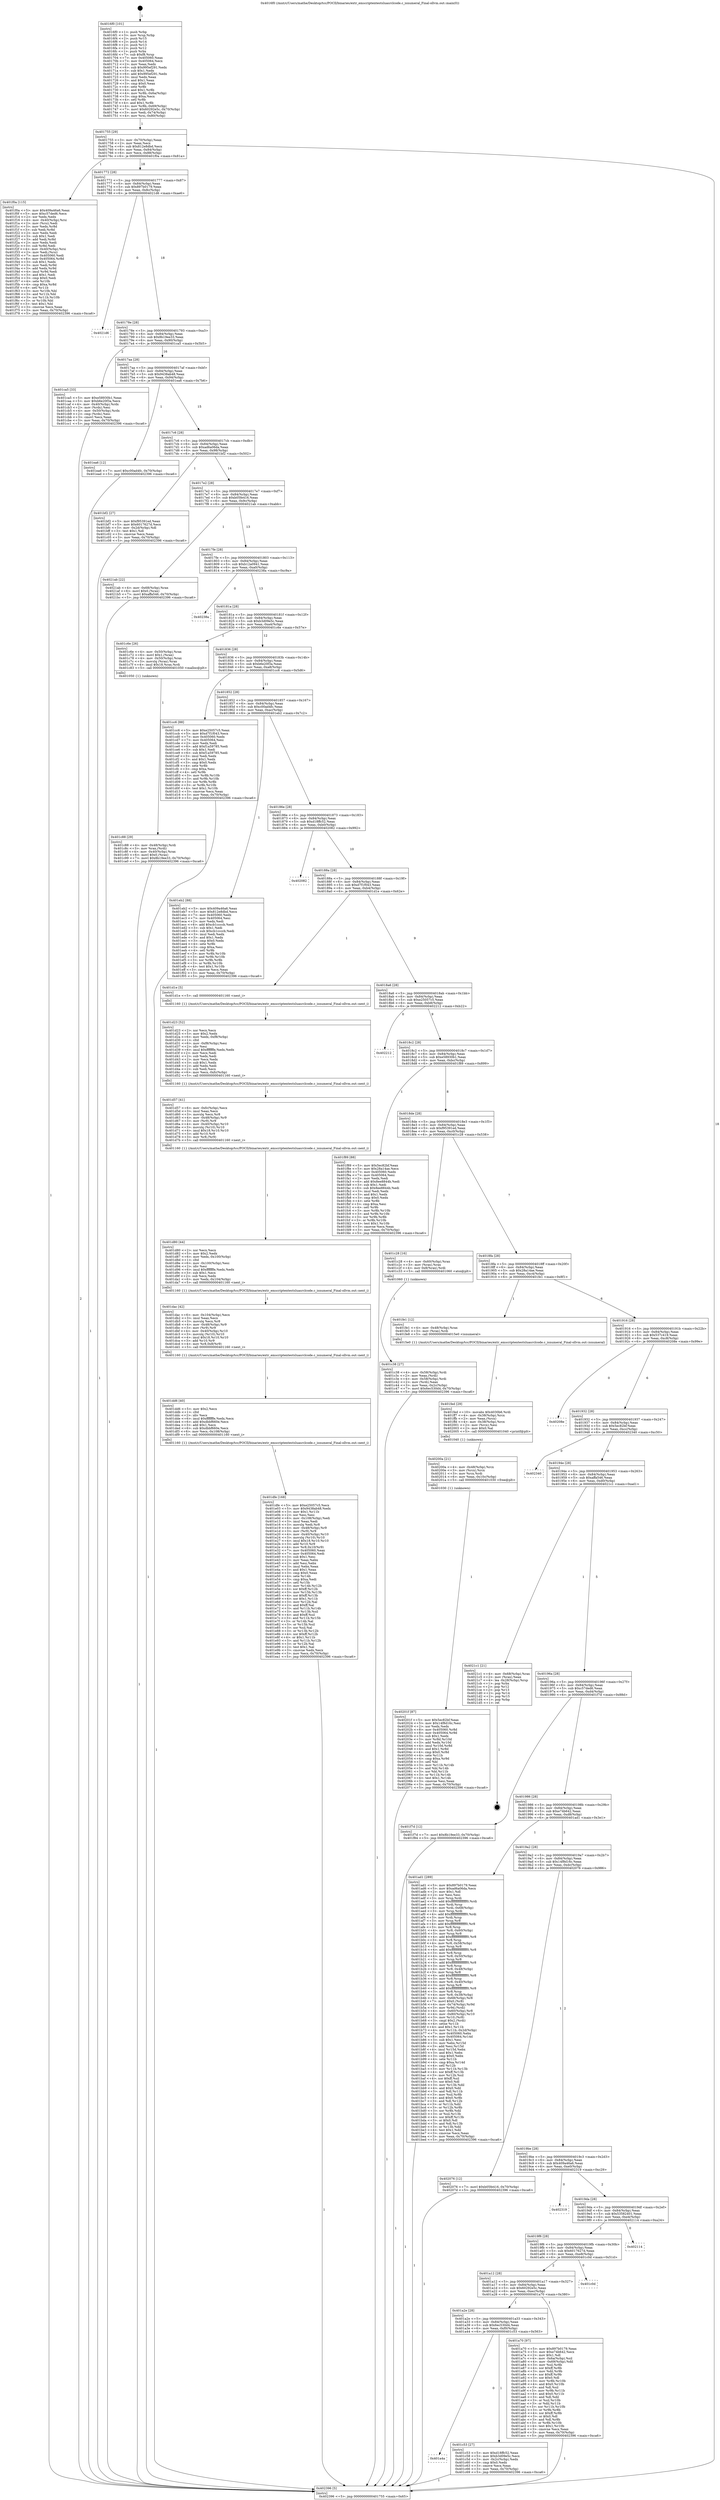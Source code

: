 digraph "0x4016f0" {
  label = "0x4016f0 (/mnt/c/Users/mathe/Desktop/tcc/POCII/binaries/extr_emscriptentestsluasrclcode.c_isnumeral_Final-ollvm.out::main(0))"
  labelloc = "t"
  node[shape=record]

  Entry [label="",width=0.3,height=0.3,shape=circle,fillcolor=black,style=filled]
  "0x401755" [label="{
     0x401755 [29]\l
     | [instrs]\l
     &nbsp;&nbsp;0x401755 \<+3\>: mov -0x70(%rbp),%eax\l
     &nbsp;&nbsp;0x401758 \<+2\>: mov %eax,%ecx\l
     &nbsp;&nbsp;0x40175a \<+6\>: sub $0x812e8dbd,%ecx\l
     &nbsp;&nbsp;0x401760 \<+6\>: mov %eax,-0x84(%rbp)\l
     &nbsp;&nbsp;0x401766 \<+6\>: mov %ecx,-0x88(%rbp)\l
     &nbsp;&nbsp;0x40176c \<+6\>: je 0000000000401f0a \<main+0x81a\>\l
  }"]
  "0x401f0a" [label="{
     0x401f0a [115]\l
     | [instrs]\l
     &nbsp;&nbsp;0x401f0a \<+5\>: mov $0x409a46a6,%eax\l
     &nbsp;&nbsp;0x401f0f \<+5\>: mov $0xc57ded6,%ecx\l
     &nbsp;&nbsp;0x401f14 \<+2\>: xor %edx,%edx\l
     &nbsp;&nbsp;0x401f16 \<+4\>: mov -0x40(%rbp),%rsi\l
     &nbsp;&nbsp;0x401f1a \<+2\>: mov (%rsi),%edi\l
     &nbsp;&nbsp;0x401f1c \<+3\>: mov %edx,%r8d\l
     &nbsp;&nbsp;0x401f1f \<+3\>: sub %edi,%r8d\l
     &nbsp;&nbsp;0x401f22 \<+2\>: mov %edx,%edi\l
     &nbsp;&nbsp;0x401f24 \<+3\>: sub $0x1,%edi\l
     &nbsp;&nbsp;0x401f27 \<+3\>: add %edi,%r8d\l
     &nbsp;&nbsp;0x401f2a \<+2\>: mov %edx,%edi\l
     &nbsp;&nbsp;0x401f2c \<+3\>: sub %r8d,%edi\l
     &nbsp;&nbsp;0x401f2f \<+4\>: mov -0x40(%rbp),%rsi\l
     &nbsp;&nbsp;0x401f33 \<+2\>: mov %edi,(%rsi)\l
     &nbsp;&nbsp;0x401f35 \<+7\>: mov 0x405060,%edi\l
     &nbsp;&nbsp;0x401f3c \<+8\>: mov 0x405064,%r8d\l
     &nbsp;&nbsp;0x401f44 \<+3\>: sub $0x1,%edx\l
     &nbsp;&nbsp;0x401f47 \<+3\>: mov %edi,%r9d\l
     &nbsp;&nbsp;0x401f4a \<+3\>: add %edx,%r9d\l
     &nbsp;&nbsp;0x401f4d \<+4\>: imul %r9d,%edi\l
     &nbsp;&nbsp;0x401f51 \<+3\>: and $0x1,%edi\l
     &nbsp;&nbsp;0x401f54 \<+3\>: cmp $0x0,%edi\l
     &nbsp;&nbsp;0x401f57 \<+4\>: sete %r10b\l
     &nbsp;&nbsp;0x401f5b \<+4\>: cmp $0xa,%r8d\l
     &nbsp;&nbsp;0x401f5f \<+4\>: setl %r11b\l
     &nbsp;&nbsp;0x401f63 \<+3\>: mov %r10b,%bl\l
     &nbsp;&nbsp;0x401f66 \<+3\>: and %r11b,%bl\l
     &nbsp;&nbsp;0x401f69 \<+3\>: xor %r11b,%r10b\l
     &nbsp;&nbsp;0x401f6c \<+3\>: or %r10b,%bl\l
     &nbsp;&nbsp;0x401f6f \<+3\>: test $0x1,%bl\l
     &nbsp;&nbsp;0x401f72 \<+3\>: cmovne %ecx,%eax\l
     &nbsp;&nbsp;0x401f75 \<+3\>: mov %eax,-0x70(%rbp)\l
     &nbsp;&nbsp;0x401f78 \<+5\>: jmp 0000000000402396 \<main+0xca6\>\l
  }"]
  "0x401772" [label="{
     0x401772 [28]\l
     | [instrs]\l
     &nbsp;&nbsp;0x401772 \<+5\>: jmp 0000000000401777 \<main+0x87\>\l
     &nbsp;&nbsp;0x401777 \<+6\>: mov -0x84(%rbp),%eax\l
     &nbsp;&nbsp;0x40177d \<+5\>: sub $0x897b0179,%eax\l
     &nbsp;&nbsp;0x401782 \<+6\>: mov %eax,-0x8c(%rbp)\l
     &nbsp;&nbsp;0x401788 \<+6\>: je 00000000004021d6 \<main+0xae6\>\l
  }"]
  Exit [label="",width=0.3,height=0.3,shape=circle,fillcolor=black,style=filled,peripheries=2]
  "0x4021d6" [label="{
     0x4021d6\l
  }", style=dashed]
  "0x40178e" [label="{
     0x40178e [28]\l
     | [instrs]\l
     &nbsp;&nbsp;0x40178e \<+5\>: jmp 0000000000401793 \<main+0xa3\>\l
     &nbsp;&nbsp;0x401793 \<+6\>: mov -0x84(%rbp),%eax\l
     &nbsp;&nbsp;0x401799 \<+5\>: sub $0x8b19ee33,%eax\l
     &nbsp;&nbsp;0x40179e \<+6\>: mov %eax,-0x90(%rbp)\l
     &nbsp;&nbsp;0x4017a4 \<+6\>: je 0000000000401ca5 \<main+0x5b5\>\l
  }"]
  "0x40201f" [label="{
     0x40201f [87]\l
     | [instrs]\l
     &nbsp;&nbsp;0x40201f \<+5\>: mov $0x5ec82bf,%eax\l
     &nbsp;&nbsp;0x402024 \<+5\>: mov $0x14f8d16c,%esi\l
     &nbsp;&nbsp;0x402029 \<+2\>: xor %edx,%edx\l
     &nbsp;&nbsp;0x40202b \<+8\>: mov 0x405060,%r8d\l
     &nbsp;&nbsp;0x402033 \<+8\>: mov 0x405064,%r9d\l
     &nbsp;&nbsp;0x40203b \<+3\>: sub $0x1,%edx\l
     &nbsp;&nbsp;0x40203e \<+3\>: mov %r8d,%r10d\l
     &nbsp;&nbsp;0x402041 \<+3\>: add %edx,%r10d\l
     &nbsp;&nbsp;0x402044 \<+4\>: imul %r10d,%r8d\l
     &nbsp;&nbsp;0x402048 \<+4\>: and $0x1,%r8d\l
     &nbsp;&nbsp;0x40204c \<+4\>: cmp $0x0,%r8d\l
     &nbsp;&nbsp;0x402050 \<+4\>: sete %r11b\l
     &nbsp;&nbsp;0x402054 \<+4\>: cmp $0xa,%r9d\l
     &nbsp;&nbsp;0x402058 \<+3\>: setl %bl\l
     &nbsp;&nbsp;0x40205b \<+3\>: mov %r11b,%r14b\l
     &nbsp;&nbsp;0x40205e \<+3\>: and %bl,%r14b\l
     &nbsp;&nbsp;0x402061 \<+3\>: xor %bl,%r11b\l
     &nbsp;&nbsp;0x402064 \<+3\>: or %r11b,%r14b\l
     &nbsp;&nbsp;0x402067 \<+4\>: test $0x1,%r14b\l
     &nbsp;&nbsp;0x40206b \<+3\>: cmovne %esi,%eax\l
     &nbsp;&nbsp;0x40206e \<+3\>: mov %eax,-0x70(%rbp)\l
     &nbsp;&nbsp;0x402071 \<+5\>: jmp 0000000000402396 \<main+0xca6\>\l
  }"]
  "0x401ca5" [label="{
     0x401ca5 [33]\l
     | [instrs]\l
     &nbsp;&nbsp;0x401ca5 \<+5\>: mov $0xe58930b1,%eax\l
     &nbsp;&nbsp;0x401caa \<+5\>: mov $0xb6e20f3a,%ecx\l
     &nbsp;&nbsp;0x401caf \<+4\>: mov -0x40(%rbp),%rdx\l
     &nbsp;&nbsp;0x401cb3 \<+2\>: mov (%rdx),%esi\l
     &nbsp;&nbsp;0x401cb5 \<+4\>: mov -0x50(%rbp),%rdx\l
     &nbsp;&nbsp;0x401cb9 \<+2\>: cmp (%rdx),%esi\l
     &nbsp;&nbsp;0x401cbb \<+3\>: cmovl %ecx,%eax\l
     &nbsp;&nbsp;0x401cbe \<+3\>: mov %eax,-0x70(%rbp)\l
     &nbsp;&nbsp;0x401cc1 \<+5\>: jmp 0000000000402396 \<main+0xca6\>\l
  }"]
  "0x4017aa" [label="{
     0x4017aa [28]\l
     | [instrs]\l
     &nbsp;&nbsp;0x4017aa \<+5\>: jmp 00000000004017af \<main+0xbf\>\l
     &nbsp;&nbsp;0x4017af \<+6\>: mov -0x84(%rbp),%eax\l
     &nbsp;&nbsp;0x4017b5 \<+5\>: sub $0x9438ab48,%eax\l
     &nbsp;&nbsp;0x4017ba \<+6\>: mov %eax,-0x94(%rbp)\l
     &nbsp;&nbsp;0x4017c0 \<+6\>: je 0000000000401ea6 \<main+0x7b6\>\l
  }"]
  "0x40200a" [label="{
     0x40200a [21]\l
     | [instrs]\l
     &nbsp;&nbsp;0x40200a \<+4\>: mov -0x48(%rbp),%rcx\l
     &nbsp;&nbsp;0x40200e \<+3\>: mov (%rcx),%rcx\l
     &nbsp;&nbsp;0x402011 \<+3\>: mov %rcx,%rdi\l
     &nbsp;&nbsp;0x402014 \<+6\>: mov %eax,-0x10c(%rbp)\l
     &nbsp;&nbsp;0x40201a \<+5\>: call 0000000000401030 \<free@plt\>\l
     | [calls]\l
     &nbsp;&nbsp;0x401030 \{1\} (unknown)\l
  }"]
  "0x401ea6" [label="{
     0x401ea6 [12]\l
     | [instrs]\l
     &nbsp;&nbsp;0x401ea6 \<+7\>: movl $0xc00ad4fc,-0x70(%rbp)\l
     &nbsp;&nbsp;0x401ead \<+5\>: jmp 0000000000402396 \<main+0xca6\>\l
  }"]
  "0x4017c6" [label="{
     0x4017c6 [28]\l
     | [instrs]\l
     &nbsp;&nbsp;0x4017c6 \<+5\>: jmp 00000000004017cb \<main+0xdb\>\l
     &nbsp;&nbsp;0x4017cb \<+6\>: mov -0x84(%rbp),%eax\l
     &nbsp;&nbsp;0x4017d1 \<+5\>: sub $0xad6a06da,%eax\l
     &nbsp;&nbsp;0x4017d6 \<+6\>: mov %eax,-0x98(%rbp)\l
     &nbsp;&nbsp;0x4017dc \<+6\>: je 0000000000401bf2 \<main+0x502\>\l
  }"]
  "0x401fed" [label="{
     0x401fed [29]\l
     | [instrs]\l
     &nbsp;&nbsp;0x401fed \<+10\>: movabs $0x4030b6,%rdi\l
     &nbsp;&nbsp;0x401ff7 \<+4\>: mov -0x38(%rbp),%rcx\l
     &nbsp;&nbsp;0x401ffb \<+2\>: mov %eax,(%rcx)\l
     &nbsp;&nbsp;0x401ffd \<+4\>: mov -0x38(%rbp),%rcx\l
     &nbsp;&nbsp;0x402001 \<+2\>: mov (%rcx),%esi\l
     &nbsp;&nbsp;0x402003 \<+2\>: mov $0x0,%al\l
     &nbsp;&nbsp;0x402005 \<+5\>: call 0000000000401040 \<printf@plt\>\l
     | [calls]\l
     &nbsp;&nbsp;0x401040 \{1\} (unknown)\l
  }"]
  "0x401bf2" [label="{
     0x401bf2 [27]\l
     | [instrs]\l
     &nbsp;&nbsp;0x401bf2 \<+5\>: mov $0xf95391ed,%eax\l
     &nbsp;&nbsp;0x401bf7 \<+5\>: mov $0x6017627d,%ecx\l
     &nbsp;&nbsp;0x401bfc \<+3\>: mov -0x2d(%rbp),%dl\l
     &nbsp;&nbsp;0x401bff \<+3\>: test $0x1,%dl\l
     &nbsp;&nbsp;0x401c02 \<+3\>: cmovne %ecx,%eax\l
     &nbsp;&nbsp;0x401c05 \<+3\>: mov %eax,-0x70(%rbp)\l
     &nbsp;&nbsp;0x401c08 \<+5\>: jmp 0000000000402396 \<main+0xca6\>\l
  }"]
  "0x4017e2" [label="{
     0x4017e2 [28]\l
     | [instrs]\l
     &nbsp;&nbsp;0x4017e2 \<+5\>: jmp 00000000004017e7 \<main+0xf7\>\l
     &nbsp;&nbsp;0x4017e7 \<+6\>: mov -0x84(%rbp),%eax\l
     &nbsp;&nbsp;0x4017ed \<+5\>: sub $0xb05fe416,%eax\l
     &nbsp;&nbsp;0x4017f2 \<+6\>: mov %eax,-0x9c(%rbp)\l
     &nbsp;&nbsp;0x4017f8 \<+6\>: je 00000000004021ab \<main+0xabb\>\l
  }"]
  "0x401dfe" [label="{
     0x401dfe [168]\l
     | [instrs]\l
     &nbsp;&nbsp;0x401dfe \<+5\>: mov $0xe25057c5,%ecx\l
     &nbsp;&nbsp;0x401e03 \<+5\>: mov $0x9438ab48,%edx\l
     &nbsp;&nbsp;0x401e08 \<+3\>: mov $0x1,%r11b\l
     &nbsp;&nbsp;0x401e0b \<+2\>: xor %esi,%esi\l
     &nbsp;&nbsp;0x401e0d \<+6\>: mov -0x108(%rbp),%edi\l
     &nbsp;&nbsp;0x401e13 \<+3\>: imul %eax,%edi\l
     &nbsp;&nbsp;0x401e16 \<+3\>: movslq %edi,%r8\l
     &nbsp;&nbsp;0x401e19 \<+4\>: mov -0x48(%rbp),%r9\l
     &nbsp;&nbsp;0x401e1d \<+3\>: mov (%r9),%r9\l
     &nbsp;&nbsp;0x401e20 \<+4\>: mov -0x40(%rbp),%r10\l
     &nbsp;&nbsp;0x401e24 \<+3\>: movslq (%r10),%r10\l
     &nbsp;&nbsp;0x401e27 \<+4\>: imul $0x18,%r10,%r10\l
     &nbsp;&nbsp;0x401e2b \<+3\>: add %r10,%r9\l
     &nbsp;&nbsp;0x401e2e \<+4\>: mov %r8,0x10(%r9)\l
     &nbsp;&nbsp;0x401e32 \<+7\>: mov 0x405060,%eax\l
     &nbsp;&nbsp;0x401e39 \<+7\>: mov 0x405064,%edi\l
     &nbsp;&nbsp;0x401e40 \<+3\>: sub $0x1,%esi\l
     &nbsp;&nbsp;0x401e43 \<+2\>: mov %eax,%ebx\l
     &nbsp;&nbsp;0x401e45 \<+2\>: add %esi,%ebx\l
     &nbsp;&nbsp;0x401e47 \<+3\>: imul %ebx,%eax\l
     &nbsp;&nbsp;0x401e4a \<+3\>: and $0x1,%eax\l
     &nbsp;&nbsp;0x401e4d \<+3\>: cmp $0x0,%eax\l
     &nbsp;&nbsp;0x401e50 \<+4\>: sete %r14b\l
     &nbsp;&nbsp;0x401e54 \<+3\>: cmp $0xa,%edi\l
     &nbsp;&nbsp;0x401e57 \<+4\>: setl %r15b\l
     &nbsp;&nbsp;0x401e5b \<+3\>: mov %r14b,%r12b\l
     &nbsp;&nbsp;0x401e5e \<+4\>: xor $0xff,%r12b\l
     &nbsp;&nbsp;0x401e62 \<+3\>: mov %r15b,%r13b\l
     &nbsp;&nbsp;0x401e65 \<+4\>: xor $0xff,%r13b\l
     &nbsp;&nbsp;0x401e69 \<+4\>: xor $0x1,%r11b\l
     &nbsp;&nbsp;0x401e6d \<+3\>: mov %r12b,%al\l
     &nbsp;&nbsp;0x401e70 \<+2\>: and $0xff,%al\l
     &nbsp;&nbsp;0x401e72 \<+3\>: and %r11b,%r14b\l
     &nbsp;&nbsp;0x401e75 \<+3\>: mov %r13b,%sil\l
     &nbsp;&nbsp;0x401e78 \<+4\>: and $0xff,%sil\l
     &nbsp;&nbsp;0x401e7c \<+3\>: and %r11b,%r15b\l
     &nbsp;&nbsp;0x401e7f \<+3\>: or %r14b,%al\l
     &nbsp;&nbsp;0x401e82 \<+3\>: or %r15b,%sil\l
     &nbsp;&nbsp;0x401e85 \<+3\>: xor %sil,%al\l
     &nbsp;&nbsp;0x401e88 \<+3\>: or %r13b,%r12b\l
     &nbsp;&nbsp;0x401e8b \<+4\>: xor $0xff,%r12b\l
     &nbsp;&nbsp;0x401e8f \<+4\>: or $0x1,%r11b\l
     &nbsp;&nbsp;0x401e93 \<+3\>: and %r11b,%r12b\l
     &nbsp;&nbsp;0x401e96 \<+3\>: or %r12b,%al\l
     &nbsp;&nbsp;0x401e99 \<+2\>: test $0x1,%al\l
     &nbsp;&nbsp;0x401e9b \<+3\>: cmovne %edx,%ecx\l
     &nbsp;&nbsp;0x401e9e \<+3\>: mov %ecx,-0x70(%rbp)\l
     &nbsp;&nbsp;0x401ea1 \<+5\>: jmp 0000000000402396 \<main+0xca6\>\l
  }"]
  "0x4021ab" [label="{
     0x4021ab [22]\l
     | [instrs]\l
     &nbsp;&nbsp;0x4021ab \<+4\>: mov -0x68(%rbp),%rax\l
     &nbsp;&nbsp;0x4021af \<+6\>: movl $0x0,(%rax)\l
     &nbsp;&nbsp;0x4021b5 \<+7\>: movl $0xaffa546,-0x70(%rbp)\l
     &nbsp;&nbsp;0x4021bc \<+5\>: jmp 0000000000402396 \<main+0xca6\>\l
  }"]
  "0x4017fe" [label="{
     0x4017fe [28]\l
     | [instrs]\l
     &nbsp;&nbsp;0x4017fe \<+5\>: jmp 0000000000401803 \<main+0x113\>\l
     &nbsp;&nbsp;0x401803 \<+6\>: mov -0x84(%rbp),%eax\l
     &nbsp;&nbsp;0x401809 \<+5\>: sub $0xb12a0941,%eax\l
     &nbsp;&nbsp;0x40180e \<+6\>: mov %eax,-0xa0(%rbp)\l
     &nbsp;&nbsp;0x401814 \<+6\>: je 000000000040238a \<main+0xc9a\>\l
  }"]
  "0x401dd6" [label="{
     0x401dd6 [40]\l
     | [instrs]\l
     &nbsp;&nbsp;0x401dd6 \<+5\>: mov $0x2,%ecx\l
     &nbsp;&nbsp;0x401ddb \<+1\>: cltd\l
     &nbsp;&nbsp;0x401ddc \<+2\>: idiv %ecx\l
     &nbsp;&nbsp;0x401dde \<+6\>: imul $0xfffffffe,%edx,%ecx\l
     &nbsp;&nbsp;0x401de4 \<+6\>: add $0xdbbf660e,%ecx\l
     &nbsp;&nbsp;0x401dea \<+3\>: add $0x1,%ecx\l
     &nbsp;&nbsp;0x401ded \<+6\>: sub $0xdbbf660e,%ecx\l
     &nbsp;&nbsp;0x401df3 \<+6\>: mov %ecx,-0x108(%rbp)\l
     &nbsp;&nbsp;0x401df9 \<+5\>: call 0000000000401160 \<next_i\>\l
     | [calls]\l
     &nbsp;&nbsp;0x401160 \{1\} (/mnt/c/Users/mathe/Desktop/tcc/POCII/binaries/extr_emscriptentestsluasrclcode.c_isnumeral_Final-ollvm.out::next_i)\l
  }"]
  "0x40238a" [label="{
     0x40238a\l
  }", style=dashed]
  "0x40181a" [label="{
     0x40181a [28]\l
     | [instrs]\l
     &nbsp;&nbsp;0x40181a \<+5\>: jmp 000000000040181f \<main+0x12f\>\l
     &nbsp;&nbsp;0x40181f \<+6\>: mov -0x84(%rbp),%eax\l
     &nbsp;&nbsp;0x401825 \<+5\>: sub $0xb3d09e5c,%eax\l
     &nbsp;&nbsp;0x40182a \<+6\>: mov %eax,-0xa4(%rbp)\l
     &nbsp;&nbsp;0x401830 \<+6\>: je 0000000000401c6e \<main+0x57e\>\l
  }"]
  "0x401dac" [label="{
     0x401dac [42]\l
     | [instrs]\l
     &nbsp;&nbsp;0x401dac \<+6\>: mov -0x104(%rbp),%ecx\l
     &nbsp;&nbsp;0x401db2 \<+3\>: imul %eax,%ecx\l
     &nbsp;&nbsp;0x401db5 \<+3\>: movslq %ecx,%r8\l
     &nbsp;&nbsp;0x401db8 \<+4\>: mov -0x48(%rbp),%r9\l
     &nbsp;&nbsp;0x401dbc \<+3\>: mov (%r9),%r9\l
     &nbsp;&nbsp;0x401dbf \<+4\>: mov -0x40(%rbp),%r10\l
     &nbsp;&nbsp;0x401dc3 \<+3\>: movslq (%r10),%r10\l
     &nbsp;&nbsp;0x401dc6 \<+4\>: imul $0x18,%r10,%r10\l
     &nbsp;&nbsp;0x401dca \<+3\>: add %r10,%r9\l
     &nbsp;&nbsp;0x401dcd \<+4\>: mov %r8,0x8(%r9)\l
     &nbsp;&nbsp;0x401dd1 \<+5\>: call 0000000000401160 \<next_i\>\l
     | [calls]\l
     &nbsp;&nbsp;0x401160 \{1\} (/mnt/c/Users/mathe/Desktop/tcc/POCII/binaries/extr_emscriptentestsluasrclcode.c_isnumeral_Final-ollvm.out::next_i)\l
  }"]
  "0x401c6e" [label="{
     0x401c6e [26]\l
     | [instrs]\l
     &nbsp;&nbsp;0x401c6e \<+4\>: mov -0x50(%rbp),%rax\l
     &nbsp;&nbsp;0x401c72 \<+6\>: movl $0x1,(%rax)\l
     &nbsp;&nbsp;0x401c78 \<+4\>: mov -0x50(%rbp),%rax\l
     &nbsp;&nbsp;0x401c7c \<+3\>: movslq (%rax),%rax\l
     &nbsp;&nbsp;0x401c7f \<+4\>: imul $0x18,%rax,%rdi\l
     &nbsp;&nbsp;0x401c83 \<+5\>: call 0000000000401050 \<malloc@plt\>\l
     | [calls]\l
     &nbsp;&nbsp;0x401050 \{1\} (unknown)\l
  }"]
  "0x401836" [label="{
     0x401836 [28]\l
     | [instrs]\l
     &nbsp;&nbsp;0x401836 \<+5\>: jmp 000000000040183b \<main+0x14b\>\l
     &nbsp;&nbsp;0x40183b \<+6\>: mov -0x84(%rbp),%eax\l
     &nbsp;&nbsp;0x401841 \<+5\>: sub $0xb6e20f3a,%eax\l
     &nbsp;&nbsp;0x401846 \<+6\>: mov %eax,-0xa8(%rbp)\l
     &nbsp;&nbsp;0x40184c \<+6\>: je 0000000000401cc6 \<main+0x5d6\>\l
  }"]
  "0x401d80" [label="{
     0x401d80 [44]\l
     | [instrs]\l
     &nbsp;&nbsp;0x401d80 \<+2\>: xor %ecx,%ecx\l
     &nbsp;&nbsp;0x401d82 \<+5\>: mov $0x2,%edx\l
     &nbsp;&nbsp;0x401d87 \<+6\>: mov %edx,-0x100(%rbp)\l
     &nbsp;&nbsp;0x401d8d \<+1\>: cltd\l
     &nbsp;&nbsp;0x401d8e \<+6\>: mov -0x100(%rbp),%esi\l
     &nbsp;&nbsp;0x401d94 \<+2\>: idiv %esi\l
     &nbsp;&nbsp;0x401d96 \<+6\>: imul $0xfffffffe,%edx,%edx\l
     &nbsp;&nbsp;0x401d9c \<+3\>: sub $0x1,%ecx\l
     &nbsp;&nbsp;0x401d9f \<+2\>: sub %ecx,%edx\l
     &nbsp;&nbsp;0x401da1 \<+6\>: mov %edx,-0x104(%rbp)\l
     &nbsp;&nbsp;0x401da7 \<+5\>: call 0000000000401160 \<next_i\>\l
     | [calls]\l
     &nbsp;&nbsp;0x401160 \{1\} (/mnt/c/Users/mathe/Desktop/tcc/POCII/binaries/extr_emscriptentestsluasrclcode.c_isnumeral_Final-ollvm.out::next_i)\l
  }"]
  "0x401cc6" [label="{
     0x401cc6 [88]\l
     | [instrs]\l
     &nbsp;&nbsp;0x401cc6 \<+5\>: mov $0xe25057c5,%eax\l
     &nbsp;&nbsp;0x401ccb \<+5\>: mov $0xd7f1f043,%ecx\l
     &nbsp;&nbsp;0x401cd0 \<+7\>: mov 0x405060,%edx\l
     &nbsp;&nbsp;0x401cd7 \<+7\>: mov 0x405064,%esi\l
     &nbsp;&nbsp;0x401cde \<+2\>: mov %edx,%edi\l
     &nbsp;&nbsp;0x401ce0 \<+6\>: add $0xf1a59785,%edi\l
     &nbsp;&nbsp;0x401ce6 \<+3\>: sub $0x1,%edi\l
     &nbsp;&nbsp;0x401ce9 \<+6\>: sub $0xf1a59785,%edi\l
     &nbsp;&nbsp;0x401cef \<+3\>: imul %edi,%edx\l
     &nbsp;&nbsp;0x401cf2 \<+3\>: and $0x1,%edx\l
     &nbsp;&nbsp;0x401cf5 \<+3\>: cmp $0x0,%edx\l
     &nbsp;&nbsp;0x401cf8 \<+4\>: sete %r8b\l
     &nbsp;&nbsp;0x401cfc \<+3\>: cmp $0xa,%esi\l
     &nbsp;&nbsp;0x401cff \<+4\>: setl %r9b\l
     &nbsp;&nbsp;0x401d03 \<+3\>: mov %r8b,%r10b\l
     &nbsp;&nbsp;0x401d06 \<+3\>: and %r9b,%r10b\l
     &nbsp;&nbsp;0x401d09 \<+3\>: xor %r9b,%r8b\l
     &nbsp;&nbsp;0x401d0c \<+3\>: or %r8b,%r10b\l
     &nbsp;&nbsp;0x401d0f \<+4\>: test $0x1,%r10b\l
     &nbsp;&nbsp;0x401d13 \<+3\>: cmovne %ecx,%eax\l
     &nbsp;&nbsp;0x401d16 \<+3\>: mov %eax,-0x70(%rbp)\l
     &nbsp;&nbsp;0x401d19 \<+5\>: jmp 0000000000402396 \<main+0xca6\>\l
  }"]
  "0x401852" [label="{
     0x401852 [28]\l
     | [instrs]\l
     &nbsp;&nbsp;0x401852 \<+5\>: jmp 0000000000401857 \<main+0x167\>\l
     &nbsp;&nbsp;0x401857 \<+6\>: mov -0x84(%rbp),%eax\l
     &nbsp;&nbsp;0x40185d \<+5\>: sub $0xc00ad4fc,%eax\l
     &nbsp;&nbsp;0x401862 \<+6\>: mov %eax,-0xac(%rbp)\l
     &nbsp;&nbsp;0x401868 \<+6\>: je 0000000000401eb2 \<main+0x7c2\>\l
  }"]
  "0x401d57" [label="{
     0x401d57 [41]\l
     | [instrs]\l
     &nbsp;&nbsp;0x401d57 \<+6\>: mov -0xfc(%rbp),%ecx\l
     &nbsp;&nbsp;0x401d5d \<+3\>: imul %eax,%ecx\l
     &nbsp;&nbsp;0x401d60 \<+3\>: movslq %ecx,%r8\l
     &nbsp;&nbsp;0x401d63 \<+4\>: mov -0x48(%rbp),%r9\l
     &nbsp;&nbsp;0x401d67 \<+3\>: mov (%r9),%r9\l
     &nbsp;&nbsp;0x401d6a \<+4\>: mov -0x40(%rbp),%r10\l
     &nbsp;&nbsp;0x401d6e \<+3\>: movslq (%r10),%r10\l
     &nbsp;&nbsp;0x401d71 \<+4\>: imul $0x18,%r10,%r10\l
     &nbsp;&nbsp;0x401d75 \<+3\>: add %r10,%r9\l
     &nbsp;&nbsp;0x401d78 \<+3\>: mov %r8,(%r9)\l
     &nbsp;&nbsp;0x401d7b \<+5\>: call 0000000000401160 \<next_i\>\l
     | [calls]\l
     &nbsp;&nbsp;0x401160 \{1\} (/mnt/c/Users/mathe/Desktop/tcc/POCII/binaries/extr_emscriptentestsluasrclcode.c_isnumeral_Final-ollvm.out::next_i)\l
  }"]
  "0x401eb2" [label="{
     0x401eb2 [88]\l
     | [instrs]\l
     &nbsp;&nbsp;0x401eb2 \<+5\>: mov $0x409a46a6,%eax\l
     &nbsp;&nbsp;0x401eb7 \<+5\>: mov $0x812e8dbd,%ecx\l
     &nbsp;&nbsp;0x401ebc \<+7\>: mov 0x405060,%edx\l
     &nbsp;&nbsp;0x401ec3 \<+7\>: mov 0x405064,%esi\l
     &nbsp;&nbsp;0x401eca \<+2\>: mov %edx,%edi\l
     &nbsp;&nbsp;0x401ecc \<+6\>: add $0xcb1ccccb,%edi\l
     &nbsp;&nbsp;0x401ed2 \<+3\>: sub $0x1,%edi\l
     &nbsp;&nbsp;0x401ed5 \<+6\>: sub $0xcb1ccccb,%edi\l
     &nbsp;&nbsp;0x401edb \<+3\>: imul %edi,%edx\l
     &nbsp;&nbsp;0x401ede \<+3\>: and $0x1,%edx\l
     &nbsp;&nbsp;0x401ee1 \<+3\>: cmp $0x0,%edx\l
     &nbsp;&nbsp;0x401ee4 \<+4\>: sete %r8b\l
     &nbsp;&nbsp;0x401ee8 \<+3\>: cmp $0xa,%esi\l
     &nbsp;&nbsp;0x401eeb \<+4\>: setl %r9b\l
     &nbsp;&nbsp;0x401eef \<+3\>: mov %r8b,%r10b\l
     &nbsp;&nbsp;0x401ef2 \<+3\>: and %r9b,%r10b\l
     &nbsp;&nbsp;0x401ef5 \<+3\>: xor %r9b,%r8b\l
     &nbsp;&nbsp;0x401ef8 \<+3\>: or %r8b,%r10b\l
     &nbsp;&nbsp;0x401efb \<+4\>: test $0x1,%r10b\l
     &nbsp;&nbsp;0x401eff \<+3\>: cmovne %ecx,%eax\l
     &nbsp;&nbsp;0x401f02 \<+3\>: mov %eax,-0x70(%rbp)\l
     &nbsp;&nbsp;0x401f05 \<+5\>: jmp 0000000000402396 \<main+0xca6\>\l
  }"]
  "0x40186e" [label="{
     0x40186e [28]\l
     | [instrs]\l
     &nbsp;&nbsp;0x40186e \<+5\>: jmp 0000000000401873 \<main+0x183\>\l
     &nbsp;&nbsp;0x401873 \<+6\>: mov -0x84(%rbp),%eax\l
     &nbsp;&nbsp;0x401879 \<+5\>: sub $0xd18ffc52,%eax\l
     &nbsp;&nbsp;0x40187e \<+6\>: mov %eax,-0xb0(%rbp)\l
     &nbsp;&nbsp;0x401884 \<+6\>: je 0000000000402082 \<main+0x992\>\l
  }"]
  "0x401d23" [label="{
     0x401d23 [52]\l
     | [instrs]\l
     &nbsp;&nbsp;0x401d23 \<+2\>: xor %ecx,%ecx\l
     &nbsp;&nbsp;0x401d25 \<+5\>: mov $0x2,%edx\l
     &nbsp;&nbsp;0x401d2a \<+6\>: mov %edx,-0xf8(%rbp)\l
     &nbsp;&nbsp;0x401d30 \<+1\>: cltd\l
     &nbsp;&nbsp;0x401d31 \<+6\>: mov -0xf8(%rbp),%esi\l
     &nbsp;&nbsp;0x401d37 \<+2\>: idiv %esi\l
     &nbsp;&nbsp;0x401d39 \<+6\>: imul $0xfffffffe,%edx,%edx\l
     &nbsp;&nbsp;0x401d3f \<+2\>: mov %ecx,%edi\l
     &nbsp;&nbsp;0x401d41 \<+2\>: sub %edx,%edi\l
     &nbsp;&nbsp;0x401d43 \<+2\>: mov %ecx,%edx\l
     &nbsp;&nbsp;0x401d45 \<+3\>: sub $0x1,%edx\l
     &nbsp;&nbsp;0x401d48 \<+2\>: add %edx,%edi\l
     &nbsp;&nbsp;0x401d4a \<+2\>: sub %edi,%ecx\l
     &nbsp;&nbsp;0x401d4c \<+6\>: mov %ecx,-0xfc(%rbp)\l
     &nbsp;&nbsp;0x401d52 \<+5\>: call 0000000000401160 \<next_i\>\l
     | [calls]\l
     &nbsp;&nbsp;0x401160 \{1\} (/mnt/c/Users/mathe/Desktop/tcc/POCII/binaries/extr_emscriptentestsluasrclcode.c_isnumeral_Final-ollvm.out::next_i)\l
  }"]
  "0x402082" [label="{
     0x402082\l
  }", style=dashed]
  "0x40188a" [label="{
     0x40188a [28]\l
     | [instrs]\l
     &nbsp;&nbsp;0x40188a \<+5\>: jmp 000000000040188f \<main+0x19f\>\l
     &nbsp;&nbsp;0x40188f \<+6\>: mov -0x84(%rbp),%eax\l
     &nbsp;&nbsp;0x401895 \<+5\>: sub $0xd7f1f043,%eax\l
     &nbsp;&nbsp;0x40189a \<+6\>: mov %eax,-0xb4(%rbp)\l
     &nbsp;&nbsp;0x4018a0 \<+6\>: je 0000000000401d1e \<main+0x62e\>\l
  }"]
  "0x401c88" [label="{
     0x401c88 [29]\l
     | [instrs]\l
     &nbsp;&nbsp;0x401c88 \<+4\>: mov -0x48(%rbp),%rdi\l
     &nbsp;&nbsp;0x401c8c \<+3\>: mov %rax,(%rdi)\l
     &nbsp;&nbsp;0x401c8f \<+4\>: mov -0x40(%rbp),%rax\l
     &nbsp;&nbsp;0x401c93 \<+6\>: movl $0x0,(%rax)\l
     &nbsp;&nbsp;0x401c99 \<+7\>: movl $0x8b19ee33,-0x70(%rbp)\l
     &nbsp;&nbsp;0x401ca0 \<+5\>: jmp 0000000000402396 \<main+0xca6\>\l
  }"]
  "0x401d1e" [label="{
     0x401d1e [5]\l
     | [instrs]\l
     &nbsp;&nbsp;0x401d1e \<+5\>: call 0000000000401160 \<next_i\>\l
     | [calls]\l
     &nbsp;&nbsp;0x401160 \{1\} (/mnt/c/Users/mathe/Desktop/tcc/POCII/binaries/extr_emscriptentestsluasrclcode.c_isnumeral_Final-ollvm.out::next_i)\l
  }"]
  "0x4018a6" [label="{
     0x4018a6 [28]\l
     | [instrs]\l
     &nbsp;&nbsp;0x4018a6 \<+5\>: jmp 00000000004018ab \<main+0x1bb\>\l
     &nbsp;&nbsp;0x4018ab \<+6\>: mov -0x84(%rbp),%eax\l
     &nbsp;&nbsp;0x4018b1 \<+5\>: sub $0xe25057c5,%eax\l
     &nbsp;&nbsp;0x4018b6 \<+6\>: mov %eax,-0xb8(%rbp)\l
     &nbsp;&nbsp;0x4018bc \<+6\>: je 0000000000402212 \<main+0xb22\>\l
  }"]
  "0x401a4a" [label="{
     0x401a4a\l
  }", style=dashed]
  "0x402212" [label="{
     0x402212\l
  }", style=dashed]
  "0x4018c2" [label="{
     0x4018c2 [28]\l
     | [instrs]\l
     &nbsp;&nbsp;0x4018c2 \<+5\>: jmp 00000000004018c7 \<main+0x1d7\>\l
     &nbsp;&nbsp;0x4018c7 \<+6\>: mov -0x84(%rbp),%eax\l
     &nbsp;&nbsp;0x4018cd \<+5\>: sub $0xe58930b1,%eax\l
     &nbsp;&nbsp;0x4018d2 \<+6\>: mov %eax,-0xbc(%rbp)\l
     &nbsp;&nbsp;0x4018d8 \<+6\>: je 0000000000401f89 \<main+0x899\>\l
  }"]
  "0x401c53" [label="{
     0x401c53 [27]\l
     | [instrs]\l
     &nbsp;&nbsp;0x401c53 \<+5\>: mov $0xd18ffc52,%eax\l
     &nbsp;&nbsp;0x401c58 \<+5\>: mov $0xb3d09e5c,%ecx\l
     &nbsp;&nbsp;0x401c5d \<+3\>: mov -0x2c(%rbp),%edx\l
     &nbsp;&nbsp;0x401c60 \<+3\>: cmp $0x0,%edx\l
     &nbsp;&nbsp;0x401c63 \<+3\>: cmove %ecx,%eax\l
     &nbsp;&nbsp;0x401c66 \<+3\>: mov %eax,-0x70(%rbp)\l
     &nbsp;&nbsp;0x401c69 \<+5\>: jmp 0000000000402396 \<main+0xca6\>\l
  }"]
  "0x401f89" [label="{
     0x401f89 [88]\l
     | [instrs]\l
     &nbsp;&nbsp;0x401f89 \<+5\>: mov $0x5ec82bf,%eax\l
     &nbsp;&nbsp;0x401f8e \<+5\>: mov $0x28a14ae,%ecx\l
     &nbsp;&nbsp;0x401f93 \<+7\>: mov 0x405060,%edx\l
     &nbsp;&nbsp;0x401f9a \<+7\>: mov 0x405064,%esi\l
     &nbsp;&nbsp;0x401fa1 \<+2\>: mov %edx,%edi\l
     &nbsp;&nbsp;0x401fa3 \<+6\>: add $0x8ee8844b,%edi\l
     &nbsp;&nbsp;0x401fa9 \<+3\>: sub $0x1,%edi\l
     &nbsp;&nbsp;0x401fac \<+6\>: sub $0x8ee8844b,%edi\l
     &nbsp;&nbsp;0x401fb2 \<+3\>: imul %edi,%edx\l
     &nbsp;&nbsp;0x401fb5 \<+3\>: and $0x1,%edx\l
     &nbsp;&nbsp;0x401fb8 \<+3\>: cmp $0x0,%edx\l
     &nbsp;&nbsp;0x401fbb \<+4\>: sete %r8b\l
     &nbsp;&nbsp;0x401fbf \<+3\>: cmp $0xa,%esi\l
     &nbsp;&nbsp;0x401fc2 \<+4\>: setl %r9b\l
     &nbsp;&nbsp;0x401fc6 \<+3\>: mov %r8b,%r10b\l
     &nbsp;&nbsp;0x401fc9 \<+3\>: and %r9b,%r10b\l
     &nbsp;&nbsp;0x401fcc \<+3\>: xor %r9b,%r8b\l
     &nbsp;&nbsp;0x401fcf \<+3\>: or %r8b,%r10b\l
     &nbsp;&nbsp;0x401fd2 \<+4\>: test $0x1,%r10b\l
     &nbsp;&nbsp;0x401fd6 \<+3\>: cmovne %ecx,%eax\l
     &nbsp;&nbsp;0x401fd9 \<+3\>: mov %eax,-0x70(%rbp)\l
     &nbsp;&nbsp;0x401fdc \<+5\>: jmp 0000000000402396 \<main+0xca6\>\l
  }"]
  "0x4018de" [label="{
     0x4018de [28]\l
     | [instrs]\l
     &nbsp;&nbsp;0x4018de \<+5\>: jmp 00000000004018e3 \<main+0x1f3\>\l
     &nbsp;&nbsp;0x4018e3 \<+6\>: mov -0x84(%rbp),%eax\l
     &nbsp;&nbsp;0x4018e9 \<+5\>: sub $0xf95391ed,%eax\l
     &nbsp;&nbsp;0x4018ee \<+6\>: mov %eax,-0xc0(%rbp)\l
     &nbsp;&nbsp;0x4018f4 \<+6\>: je 0000000000401c28 \<main+0x538\>\l
  }"]
  "0x401c38" [label="{
     0x401c38 [27]\l
     | [instrs]\l
     &nbsp;&nbsp;0x401c38 \<+4\>: mov -0x58(%rbp),%rdi\l
     &nbsp;&nbsp;0x401c3c \<+2\>: mov %eax,(%rdi)\l
     &nbsp;&nbsp;0x401c3e \<+4\>: mov -0x58(%rbp),%rdi\l
     &nbsp;&nbsp;0x401c42 \<+2\>: mov (%rdi),%eax\l
     &nbsp;&nbsp;0x401c44 \<+3\>: mov %eax,-0x2c(%rbp)\l
     &nbsp;&nbsp;0x401c47 \<+7\>: movl $0x6ec530d4,-0x70(%rbp)\l
     &nbsp;&nbsp;0x401c4e \<+5\>: jmp 0000000000402396 \<main+0xca6\>\l
  }"]
  "0x401c28" [label="{
     0x401c28 [16]\l
     | [instrs]\l
     &nbsp;&nbsp;0x401c28 \<+4\>: mov -0x60(%rbp),%rax\l
     &nbsp;&nbsp;0x401c2c \<+3\>: mov (%rax),%rax\l
     &nbsp;&nbsp;0x401c2f \<+4\>: mov 0x8(%rax),%rdi\l
     &nbsp;&nbsp;0x401c33 \<+5\>: call 0000000000401060 \<atoi@plt\>\l
     | [calls]\l
     &nbsp;&nbsp;0x401060 \{1\} (unknown)\l
  }"]
  "0x4018fa" [label="{
     0x4018fa [28]\l
     | [instrs]\l
     &nbsp;&nbsp;0x4018fa \<+5\>: jmp 00000000004018ff \<main+0x20f\>\l
     &nbsp;&nbsp;0x4018ff \<+6\>: mov -0x84(%rbp),%eax\l
     &nbsp;&nbsp;0x401905 \<+5\>: sub $0x28a14ae,%eax\l
     &nbsp;&nbsp;0x40190a \<+6\>: mov %eax,-0xc4(%rbp)\l
     &nbsp;&nbsp;0x401910 \<+6\>: je 0000000000401fe1 \<main+0x8f1\>\l
  }"]
  "0x4016f0" [label="{
     0x4016f0 [101]\l
     | [instrs]\l
     &nbsp;&nbsp;0x4016f0 \<+1\>: push %rbp\l
     &nbsp;&nbsp;0x4016f1 \<+3\>: mov %rsp,%rbp\l
     &nbsp;&nbsp;0x4016f4 \<+2\>: push %r15\l
     &nbsp;&nbsp;0x4016f6 \<+2\>: push %r14\l
     &nbsp;&nbsp;0x4016f8 \<+2\>: push %r13\l
     &nbsp;&nbsp;0x4016fa \<+2\>: push %r12\l
     &nbsp;&nbsp;0x4016fc \<+1\>: push %rbx\l
     &nbsp;&nbsp;0x4016fd \<+7\>: sub $0xf8,%rsp\l
     &nbsp;&nbsp;0x401704 \<+7\>: mov 0x405060,%eax\l
     &nbsp;&nbsp;0x40170b \<+7\>: mov 0x405064,%ecx\l
     &nbsp;&nbsp;0x401712 \<+2\>: mov %eax,%edx\l
     &nbsp;&nbsp;0x401714 \<+6\>: sub $0x995ef291,%edx\l
     &nbsp;&nbsp;0x40171a \<+3\>: sub $0x1,%edx\l
     &nbsp;&nbsp;0x40171d \<+6\>: add $0x995ef291,%edx\l
     &nbsp;&nbsp;0x401723 \<+3\>: imul %edx,%eax\l
     &nbsp;&nbsp;0x401726 \<+3\>: and $0x1,%eax\l
     &nbsp;&nbsp;0x401729 \<+3\>: cmp $0x0,%eax\l
     &nbsp;&nbsp;0x40172c \<+4\>: sete %r8b\l
     &nbsp;&nbsp;0x401730 \<+4\>: and $0x1,%r8b\l
     &nbsp;&nbsp;0x401734 \<+4\>: mov %r8b,-0x6a(%rbp)\l
     &nbsp;&nbsp;0x401738 \<+3\>: cmp $0xa,%ecx\l
     &nbsp;&nbsp;0x40173b \<+4\>: setl %r8b\l
     &nbsp;&nbsp;0x40173f \<+4\>: and $0x1,%r8b\l
     &nbsp;&nbsp;0x401743 \<+4\>: mov %r8b,-0x69(%rbp)\l
     &nbsp;&nbsp;0x401747 \<+7\>: movl $0x60292e5c,-0x70(%rbp)\l
     &nbsp;&nbsp;0x40174e \<+3\>: mov %edi,-0x74(%rbp)\l
     &nbsp;&nbsp;0x401751 \<+4\>: mov %rsi,-0x80(%rbp)\l
  }"]
  "0x401fe1" [label="{
     0x401fe1 [12]\l
     | [instrs]\l
     &nbsp;&nbsp;0x401fe1 \<+4\>: mov -0x48(%rbp),%rax\l
     &nbsp;&nbsp;0x401fe5 \<+3\>: mov (%rax),%rdi\l
     &nbsp;&nbsp;0x401fe8 \<+5\>: call 00000000004015e0 \<isnumeral\>\l
     | [calls]\l
     &nbsp;&nbsp;0x4015e0 \{1\} (/mnt/c/Users/mathe/Desktop/tcc/POCII/binaries/extr_emscriptentestsluasrclcode.c_isnumeral_Final-ollvm.out::isnumeral)\l
  }"]
  "0x401916" [label="{
     0x401916 [28]\l
     | [instrs]\l
     &nbsp;&nbsp;0x401916 \<+5\>: jmp 000000000040191b \<main+0x22b\>\l
     &nbsp;&nbsp;0x40191b \<+6\>: mov -0x84(%rbp),%eax\l
     &nbsp;&nbsp;0x401921 \<+5\>: sub $0x537c419,%eax\l
     &nbsp;&nbsp;0x401926 \<+6\>: mov %eax,-0xc8(%rbp)\l
     &nbsp;&nbsp;0x40192c \<+6\>: je 000000000040208e \<main+0x99e\>\l
  }"]
  "0x402396" [label="{
     0x402396 [5]\l
     | [instrs]\l
     &nbsp;&nbsp;0x402396 \<+5\>: jmp 0000000000401755 \<main+0x65\>\l
  }"]
  "0x40208e" [label="{
     0x40208e\l
  }", style=dashed]
  "0x401932" [label="{
     0x401932 [28]\l
     | [instrs]\l
     &nbsp;&nbsp;0x401932 \<+5\>: jmp 0000000000401937 \<main+0x247\>\l
     &nbsp;&nbsp;0x401937 \<+6\>: mov -0x84(%rbp),%eax\l
     &nbsp;&nbsp;0x40193d \<+5\>: sub $0x5ec82bf,%eax\l
     &nbsp;&nbsp;0x401942 \<+6\>: mov %eax,-0xcc(%rbp)\l
     &nbsp;&nbsp;0x401948 \<+6\>: je 0000000000402340 \<main+0xc50\>\l
  }"]
  "0x401a2e" [label="{
     0x401a2e [28]\l
     | [instrs]\l
     &nbsp;&nbsp;0x401a2e \<+5\>: jmp 0000000000401a33 \<main+0x343\>\l
     &nbsp;&nbsp;0x401a33 \<+6\>: mov -0x84(%rbp),%eax\l
     &nbsp;&nbsp;0x401a39 \<+5\>: sub $0x6ec530d4,%eax\l
     &nbsp;&nbsp;0x401a3e \<+6\>: mov %eax,-0xf0(%rbp)\l
     &nbsp;&nbsp;0x401a44 \<+6\>: je 0000000000401c53 \<main+0x563\>\l
  }"]
  "0x402340" [label="{
     0x402340\l
  }", style=dashed]
  "0x40194e" [label="{
     0x40194e [28]\l
     | [instrs]\l
     &nbsp;&nbsp;0x40194e \<+5\>: jmp 0000000000401953 \<main+0x263\>\l
     &nbsp;&nbsp;0x401953 \<+6\>: mov -0x84(%rbp),%eax\l
     &nbsp;&nbsp;0x401959 \<+5\>: sub $0xaffa546,%eax\l
     &nbsp;&nbsp;0x40195e \<+6\>: mov %eax,-0xd0(%rbp)\l
     &nbsp;&nbsp;0x401964 \<+6\>: je 00000000004021c1 \<main+0xad1\>\l
  }"]
  "0x401a70" [label="{
     0x401a70 [97]\l
     | [instrs]\l
     &nbsp;&nbsp;0x401a70 \<+5\>: mov $0x897b0179,%eax\l
     &nbsp;&nbsp;0x401a75 \<+5\>: mov $0xe74b642,%ecx\l
     &nbsp;&nbsp;0x401a7a \<+2\>: mov $0x1,%dl\l
     &nbsp;&nbsp;0x401a7c \<+4\>: mov -0x6a(%rbp),%sil\l
     &nbsp;&nbsp;0x401a80 \<+4\>: mov -0x69(%rbp),%dil\l
     &nbsp;&nbsp;0x401a84 \<+3\>: mov %sil,%r8b\l
     &nbsp;&nbsp;0x401a87 \<+4\>: xor $0xff,%r8b\l
     &nbsp;&nbsp;0x401a8b \<+3\>: mov %dil,%r9b\l
     &nbsp;&nbsp;0x401a8e \<+4\>: xor $0xff,%r9b\l
     &nbsp;&nbsp;0x401a92 \<+3\>: xor $0x0,%dl\l
     &nbsp;&nbsp;0x401a95 \<+3\>: mov %r8b,%r10b\l
     &nbsp;&nbsp;0x401a98 \<+4\>: and $0x0,%r10b\l
     &nbsp;&nbsp;0x401a9c \<+3\>: and %dl,%sil\l
     &nbsp;&nbsp;0x401a9f \<+3\>: mov %r9b,%r11b\l
     &nbsp;&nbsp;0x401aa2 \<+4\>: and $0x0,%r11b\l
     &nbsp;&nbsp;0x401aa6 \<+3\>: and %dl,%dil\l
     &nbsp;&nbsp;0x401aa9 \<+3\>: or %sil,%r10b\l
     &nbsp;&nbsp;0x401aac \<+3\>: or %dil,%r11b\l
     &nbsp;&nbsp;0x401aaf \<+3\>: xor %r11b,%r10b\l
     &nbsp;&nbsp;0x401ab2 \<+3\>: or %r9b,%r8b\l
     &nbsp;&nbsp;0x401ab5 \<+4\>: xor $0xff,%r8b\l
     &nbsp;&nbsp;0x401ab9 \<+3\>: or $0x0,%dl\l
     &nbsp;&nbsp;0x401abc \<+3\>: and %dl,%r8b\l
     &nbsp;&nbsp;0x401abf \<+3\>: or %r8b,%r10b\l
     &nbsp;&nbsp;0x401ac2 \<+4\>: test $0x1,%r10b\l
     &nbsp;&nbsp;0x401ac6 \<+3\>: cmovne %ecx,%eax\l
     &nbsp;&nbsp;0x401ac9 \<+3\>: mov %eax,-0x70(%rbp)\l
     &nbsp;&nbsp;0x401acc \<+5\>: jmp 0000000000402396 \<main+0xca6\>\l
  }"]
  "0x4021c1" [label="{
     0x4021c1 [21]\l
     | [instrs]\l
     &nbsp;&nbsp;0x4021c1 \<+4\>: mov -0x68(%rbp),%rax\l
     &nbsp;&nbsp;0x4021c5 \<+2\>: mov (%rax),%eax\l
     &nbsp;&nbsp;0x4021c7 \<+4\>: lea -0x28(%rbp),%rsp\l
     &nbsp;&nbsp;0x4021cb \<+1\>: pop %rbx\l
     &nbsp;&nbsp;0x4021cc \<+2\>: pop %r12\l
     &nbsp;&nbsp;0x4021ce \<+2\>: pop %r13\l
     &nbsp;&nbsp;0x4021d0 \<+2\>: pop %r14\l
     &nbsp;&nbsp;0x4021d2 \<+2\>: pop %r15\l
     &nbsp;&nbsp;0x4021d4 \<+1\>: pop %rbp\l
     &nbsp;&nbsp;0x4021d5 \<+1\>: ret\l
  }"]
  "0x40196a" [label="{
     0x40196a [28]\l
     | [instrs]\l
     &nbsp;&nbsp;0x40196a \<+5\>: jmp 000000000040196f \<main+0x27f\>\l
     &nbsp;&nbsp;0x40196f \<+6\>: mov -0x84(%rbp),%eax\l
     &nbsp;&nbsp;0x401975 \<+5\>: sub $0xc57ded6,%eax\l
     &nbsp;&nbsp;0x40197a \<+6\>: mov %eax,-0xd4(%rbp)\l
     &nbsp;&nbsp;0x401980 \<+6\>: je 0000000000401f7d \<main+0x88d\>\l
  }"]
  "0x401a12" [label="{
     0x401a12 [28]\l
     | [instrs]\l
     &nbsp;&nbsp;0x401a12 \<+5\>: jmp 0000000000401a17 \<main+0x327\>\l
     &nbsp;&nbsp;0x401a17 \<+6\>: mov -0x84(%rbp),%eax\l
     &nbsp;&nbsp;0x401a1d \<+5\>: sub $0x60292e5c,%eax\l
     &nbsp;&nbsp;0x401a22 \<+6\>: mov %eax,-0xec(%rbp)\l
     &nbsp;&nbsp;0x401a28 \<+6\>: je 0000000000401a70 \<main+0x380\>\l
  }"]
  "0x401f7d" [label="{
     0x401f7d [12]\l
     | [instrs]\l
     &nbsp;&nbsp;0x401f7d \<+7\>: movl $0x8b19ee33,-0x70(%rbp)\l
     &nbsp;&nbsp;0x401f84 \<+5\>: jmp 0000000000402396 \<main+0xca6\>\l
  }"]
  "0x401986" [label="{
     0x401986 [28]\l
     | [instrs]\l
     &nbsp;&nbsp;0x401986 \<+5\>: jmp 000000000040198b \<main+0x29b\>\l
     &nbsp;&nbsp;0x40198b \<+6\>: mov -0x84(%rbp),%eax\l
     &nbsp;&nbsp;0x401991 \<+5\>: sub $0xe74b642,%eax\l
     &nbsp;&nbsp;0x401996 \<+6\>: mov %eax,-0xd8(%rbp)\l
     &nbsp;&nbsp;0x40199c \<+6\>: je 0000000000401ad1 \<main+0x3e1\>\l
  }"]
  "0x401c0d" [label="{
     0x401c0d\l
  }", style=dashed]
  "0x401ad1" [label="{
     0x401ad1 [289]\l
     | [instrs]\l
     &nbsp;&nbsp;0x401ad1 \<+5\>: mov $0x897b0179,%eax\l
     &nbsp;&nbsp;0x401ad6 \<+5\>: mov $0xad6a06da,%ecx\l
     &nbsp;&nbsp;0x401adb \<+2\>: mov $0x1,%dl\l
     &nbsp;&nbsp;0x401add \<+2\>: xor %esi,%esi\l
     &nbsp;&nbsp;0x401adf \<+3\>: mov %rsp,%rdi\l
     &nbsp;&nbsp;0x401ae2 \<+4\>: add $0xfffffffffffffff0,%rdi\l
     &nbsp;&nbsp;0x401ae6 \<+3\>: mov %rdi,%rsp\l
     &nbsp;&nbsp;0x401ae9 \<+4\>: mov %rdi,-0x68(%rbp)\l
     &nbsp;&nbsp;0x401aed \<+3\>: mov %rsp,%rdi\l
     &nbsp;&nbsp;0x401af0 \<+4\>: add $0xfffffffffffffff0,%rdi\l
     &nbsp;&nbsp;0x401af4 \<+3\>: mov %rdi,%rsp\l
     &nbsp;&nbsp;0x401af7 \<+3\>: mov %rsp,%r8\l
     &nbsp;&nbsp;0x401afa \<+4\>: add $0xfffffffffffffff0,%r8\l
     &nbsp;&nbsp;0x401afe \<+3\>: mov %r8,%rsp\l
     &nbsp;&nbsp;0x401b01 \<+4\>: mov %r8,-0x60(%rbp)\l
     &nbsp;&nbsp;0x401b05 \<+3\>: mov %rsp,%r8\l
     &nbsp;&nbsp;0x401b08 \<+4\>: add $0xfffffffffffffff0,%r8\l
     &nbsp;&nbsp;0x401b0c \<+3\>: mov %r8,%rsp\l
     &nbsp;&nbsp;0x401b0f \<+4\>: mov %r8,-0x58(%rbp)\l
     &nbsp;&nbsp;0x401b13 \<+3\>: mov %rsp,%r8\l
     &nbsp;&nbsp;0x401b16 \<+4\>: add $0xfffffffffffffff0,%r8\l
     &nbsp;&nbsp;0x401b1a \<+3\>: mov %r8,%rsp\l
     &nbsp;&nbsp;0x401b1d \<+4\>: mov %r8,-0x50(%rbp)\l
     &nbsp;&nbsp;0x401b21 \<+3\>: mov %rsp,%r8\l
     &nbsp;&nbsp;0x401b24 \<+4\>: add $0xfffffffffffffff0,%r8\l
     &nbsp;&nbsp;0x401b28 \<+3\>: mov %r8,%rsp\l
     &nbsp;&nbsp;0x401b2b \<+4\>: mov %r8,-0x48(%rbp)\l
     &nbsp;&nbsp;0x401b2f \<+3\>: mov %rsp,%r8\l
     &nbsp;&nbsp;0x401b32 \<+4\>: add $0xfffffffffffffff0,%r8\l
     &nbsp;&nbsp;0x401b36 \<+3\>: mov %r8,%rsp\l
     &nbsp;&nbsp;0x401b39 \<+4\>: mov %r8,-0x40(%rbp)\l
     &nbsp;&nbsp;0x401b3d \<+3\>: mov %rsp,%r8\l
     &nbsp;&nbsp;0x401b40 \<+4\>: add $0xfffffffffffffff0,%r8\l
     &nbsp;&nbsp;0x401b44 \<+3\>: mov %r8,%rsp\l
     &nbsp;&nbsp;0x401b47 \<+4\>: mov %r8,-0x38(%rbp)\l
     &nbsp;&nbsp;0x401b4b \<+4\>: mov -0x68(%rbp),%r8\l
     &nbsp;&nbsp;0x401b4f \<+7\>: movl $0x0,(%r8)\l
     &nbsp;&nbsp;0x401b56 \<+4\>: mov -0x74(%rbp),%r9d\l
     &nbsp;&nbsp;0x401b5a \<+3\>: mov %r9d,(%rdi)\l
     &nbsp;&nbsp;0x401b5d \<+4\>: mov -0x60(%rbp),%r8\l
     &nbsp;&nbsp;0x401b61 \<+4\>: mov -0x80(%rbp),%r10\l
     &nbsp;&nbsp;0x401b65 \<+3\>: mov %r10,(%r8)\l
     &nbsp;&nbsp;0x401b68 \<+3\>: cmpl $0x2,(%rdi)\l
     &nbsp;&nbsp;0x401b6b \<+4\>: setne %r11b\l
     &nbsp;&nbsp;0x401b6f \<+4\>: and $0x1,%r11b\l
     &nbsp;&nbsp;0x401b73 \<+4\>: mov %r11b,-0x2d(%rbp)\l
     &nbsp;&nbsp;0x401b77 \<+7\>: mov 0x405060,%ebx\l
     &nbsp;&nbsp;0x401b7e \<+8\>: mov 0x405064,%r14d\l
     &nbsp;&nbsp;0x401b86 \<+3\>: sub $0x1,%esi\l
     &nbsp;&nbsp;0x401b89 \<+3\>: mov %ebx,%r15d\l
     &nbsp;&nbsp;0x401b8c \<+3\>: add %esi,%r15d\l
     &nbsp;&nbsp;0x401b8f \<+4\>: imul %r15d,%ebx\l
     &nbsp;&nbsp;0x401b93 \<+3\>: and $0x1,%ebx\l
     &nbsp;&nbsp;0x401b96 \<+3\>: cmp $0x0,%ebx\l
     &nbsp;&nbsp;0x401b99 \<+4\>: sete %r11b\l
     &nbsp;&nbsp;0x401b9d \<+4\>: cmp $0xa,%r14d\l
     &nbsp;&nbsp;0x401ba1 \<+4\>: setl %r12b\l
     &nbsp;&nbsp;0x401ba5 \<+3\>: mov %r11b,%r13b\l
     &nbsp;&nbsp;0x401ba8 \<+4\>: xor $0xff,%r13b\l
     &nbsp;&nbsp;0x401bac \<+3\>: mov %r12b,%sil\l
     &nbsp;&nbsp;0x401baf \<+4\>: xor $0xff,%sil\l
     &nbsp;&nbsp;0x401bb3 \<+3\>: xor $0x0,%dl\l
     &nbsp;&nbsp;0x401bb6 \<+3\>: mov %r13b,%dil\l
     &nbsp;&nbsp;0x401bb9 \<+4\>: and $0x0,%dil\l
     &nbsp;&nbsp;0x401bbd \<+3\>: and %dl,%r11b\l
     &nbsp;&nbsp;0x401bc0 \<+3\>: mov %sil,%r8b\l
     &nbsp;&nbsp;0x401bc3 \<+4\>: and $0x0,%r8b\l
     &nbsp;&nbsp;0x401bc7 \<+3\>: and %dl,%r12b\l
     &nbsp;&nbsp;0x401bca \<+3\>: or %r11b,%dil\l
     &nbsp;&nbsp;0x401bcd \<+3\>: or %r12b,%r8b\l
     &nbsp;&nbsp;0x401bd0 \<+3\>: xor %r8b,%dil\l
     &nbsp;&nbsp;0x401bd3 \<+3\>: or %sil,%r13b\l
     &nbsp;&nbsp;0x401bd6 \<+4\>: xor $0xff,%r13b\l
     &nbsp;&nbsp;0x401bda \<+3\>: or $0x0,%dl\l
     &nbsp;&nbsp;0x401bdd \<+3\>: and %dl,%r13b\l
     &nbsp;&nbsp;0x401be0 \<+3\>: or %r13b,%dil\l
     &nbsp;&nbsp;0x401be3 \<+4\>: test $0x1,%dil\l
     &nbsp;&nbsp;0x401be7 \<+3\>: cmovne %ecx,%eax\l
     &nbsp;&nbsp;0x401bea \<+3\>: mov %eax,-0x70(%rbp)\l
     &nbsp;&nbsp;0x401bed \<+5\>: jmp 0000000000402396 \<main+0xca6\>\l
  }"]
  "0x4019a2" [label="{
     0x4019a2 [28]\l
     | [instrs]\l
     &nbsp;&nbsp;0x4019a2 \<+5\>: jmp 00000000004019a7 \<main+0x2b7\>\l
     &nbsp;&nbsp;0x4019a7 \<+6\>: mov -0x84(%rbp),%eax\l
     &nbsp;&nbsp;0x4019ad \<+5\>: sub $0x14f8d16c,%eax\l
     &nbsp;&nbsp;0x4019b2 \<+6\>: mov %eax,-0xdc(%rbp)\l
     &nbsp;&nbsp;0x4019b8 \<+6\>: je 0000000000402076 \<main+0x986\>\l
  }"]
  "0x4019f6" [label="{
     0x4019f6 [28]\l
     | [instrs]\l
     &nbsp;&nbsp;0x4019f6 \<+5\>: jmp 00000000004019fb \<main+0x30b\>\l
     &nbsp;&nbsp;0x4019fb \<+6\>: mov -0x84(%rbp),%eax\l
     &nbsp;&nbsp;0x401a01 \<+5\>: sub $0x6017627d,%eax\l
     &nbsp;&nbsp;0x401a06 \<+6\>: mov %eax,-0xe8(%rbp)\l
     &nbsp;&nbsp;0x401a0c \<+6\>: je 0000000000401c0d \<main+0x51d\>\l
  }"]
  "0x402076" [label="{
     0x402076 [12]\l
     | [instrs]\l
     &nbsp;&nbsp;0x402076 \<+7\>: movl $0xb05fe416,-0x70(%rbp)\l
     &nbsp;&nbsp;0x40207d \<+5\>: jmp 0000000000402396 \<main+0xca6\>\l
  }"]
  "0x4019be" [label="{
     0x4019be [28]\l
     | [instrs]\l
     &nbsp;&nbsp;0x4019be \<+5\>: jmp 00000000004019c3 \<main+0x2d3\>\l
     &nbsp;&nbsp;0x4019c3 \<+6\>: mov -0x84(%rbp),%eax\l
     &nbsp;&nbsp;0x4019c9 \<+5\>: sub $0x409a46a6,%eax\l
     &nbsp;&nbsp;0x4019ce \<+6\>: mov %eax,-0xe0(%rbp)\l
     &nbsp;&nbsp;0x4019d4 \<+6\>: je 0000000000402319 \<main+0xc29\>\l
  }"]
  "0x402114" [label="{
     0x402114\l
  }", style=dashed]
  "0x402319" [label="{
     0x402319\l
  }", style=dashed]
  "0x4019da" [label="{
     0x4019da [28]\l
     | [instrs]\l
     &nbsp;&nbsp;0x4019da \<+5\>: jmp 00000000004019df \<main+0x2ef\>\l
     &nbsp;&nbsp;0x4019df \<+6\>: mov -0x84(%rbp),%eax\l
     &nbsp;&nbsp;0x4019e5 \<+5\>: sub $0x53582401,%eax\l
     &nbsp;&nbsp;0x4019ea \<+6\>: mov %eax,-0xe4(%rbp)\l
     &nbsp;&nbsp;0x4019f0 \<+6\>: je 0000000000402114 \<main+0xa24\>\l
  }"]
  Entry -> "0x4016f0" [label=" 1"]
  "0x401755" -> "0x401f0a" [label=" 1"]
  "0x401755" -> "0x401772" [label=" 18"]
  "0x4021c1" -> Exit [label=" 1"]
  "0x401772" -> "0x4021d6" [label=" 0"]
  "0x401772" -> "0x40178e" [label=" 18"]
  "0x4021ab" -> "0x402396" [label=" 1"]
  "0x40178e" -> "0x401ca5" [label=" 2"]
  "0x40178e" -> "0x4017aa" [label=" 16"]
  "0x402076" -> "0x402396" [label=" 1"]
  "0x4017aa" -> "0x401ea6" [label=" 1"]
  "0x4017aa" -> "0x4017c6" [label=" 15"]
  "0x40201f" -> "0x402396" [label=" 1"]
  "0x4017c6" -> "0x401bf2" [label=" 1"]
  "0x4017c6" -> "0x4017e2" [label=" 14"]
  "0x40200a" -> "0x40201f" [label=" 1"]
  "0x4017e2" -> "0x4021ab" [label=" 1"]
  "0x4017e2" -> "0x4017fe" [label=" 13"]
  "0x401fed" -> "0x40200a" [label=" 1"]
  "0x4017fe" -> "0x40238a" [label=" 0"]
  "0x4017fe" -> "0x40181a" [label=" 13"]
  "0x401fe1" -> "0x401fed" [label=" 1"]
  "0x40181a" -> "0x401c6e" [label=" 1"]
  "0x40181a" -> "0x401836" [label=" 12"]
  "0x401f89" -> "0x402396" [label=" 1"]
  "0x401836" -> "0x401cc6" [label=" 1"]
  "0x401836" -> "0x401852" [label=" 11"]
  "0x401f7d" -> "0x402396" [label=" 1"]
  "0x401852" -> "0x401eb2" [label=" 1"]
  "0x401852" -> "0x40186e" [label=" 10"]
  "0x401f0a" -> "0x402396" [label=" 1"]
  "0x40186e" -> "0x402082" [label=" 0"]
  "0x40186e" -> "0x40188a" [label=" 10"]
  "0x401eb2" -> "0x402396" [label=" 1"]
  "0x40188a" -> "0x401d1e" [label=" 1"]
  "0x40188a" -> "0x4018a6" [label=" 9"]
  "0x401ea6" -> "0x402396" [label=" 1"]
  "0x4018a6" -> "0x402212" [label=" 0"]
  "0x4018a6" -> "0x4018c2" [label=" 9"]
  "0x401dfe" -> "0x402396" [label=" 1"]
  "0x4018c2" -> "0x401f89" [label=" 1"]
  "0x4018c2" -> "0x4018de" [label=" 8"]
  "0x401dd6" -> "0x401dfe" [label=" 1"]
  "0x4018de" -> "0x401c28" [label=" 1"]
  "0x4018de" -> "0x4018fa" [label=" 7"]
  "0x401d80" -> "0x401dac" [label=" 1"]
  "0x4018fa" -> "0x401fe1" [label=" 1"]
  "0x4018fa" -> "0x401916" [label=" 6"]
  "0x401d23" -> "0x401d57" [label=" 1"]
  "0x401916" -> "0x40208e" [label=" 0"]
  "0x401916" -> "0x401932" [label=" 6"]
  "0x401d1e" -> "0x401d23" [label=" 1"]
  "0x401932" -> "0x402340" [label=" 0"]
  "0x401932" -> "0x40194e" [label=" 6"]
  "0x401cc6" -> "0x402396" [label=" 1"]
  "0x40194e" -> "0x4021c1" [label=" 1"]
  "0x40194e" -> "0x40196a" [label=" 5"]
  "0x401ca5" -> "0x402396" [label=" 2"]
  "0x40196a" -> "0x401f7d" [label=" 1"]
  "0x40196a" -> "0x401986" [label=" 4"]
  "0x401c6e" -> "0x401c88" [label=" 1"]
  "0x401986" -> "0x401ad1" [label=" 1"]
  "0x401986" -> "0x4019a2" [label=" 3"]
  "0x401c53" -> "0x402396" [label=" 1"]
  "0x4019a2" -> "0x402076" [label=" 1"]
  "0x4019a2" -> "0x4019be" [label=" 2"]
  "0x401a2e" -> "0x401c53" [label=" 1"]
  "0x4019be" -> "0x402319" [label=" 0"]
  "0x4019be" -> "0x4019da" [label=" 2"]
  "0x401dac" -> "0x401dd6" [label=" 1"]
  "0x4019da" -> "0x402114" [label=" 0"]
  "0x4019da" -> "0x4019f6" [label=" 2"]
  "0x401a2e" -> "0x401a4a" [label=" 0"]
  "0x4019f6" -> "0x401c0d" [label=" 0"]
  "0x4019f6" -> "0x401a12" [label=" 2"]
  "0x401c88" -> "0x402396" [label=" 1"]
  "0x401a12" -> "0x401a70" [label=" 1"]
  "0x401a12" -> "0x401a2e" [label=" 1"]
  "0x401a70" -> "0x402396" [label=" 1"]
  "0x4016f0" -> "0x401755" [label=" 1"]
  "0x402396" -> "0x401755" [label=" 18"]
  "0x401d57" -> "0x401d80" [label=" 1"]
  "0x401ad1" -> "0x402396" [label=" 1"]
  "0x401bf2" -> "0x402396" [label=" 1"]
  "0x401c28" -> "0x401c38" [label=" 1"]
  "0x401c38" -> "0x402396" [label=" 1"]
}
